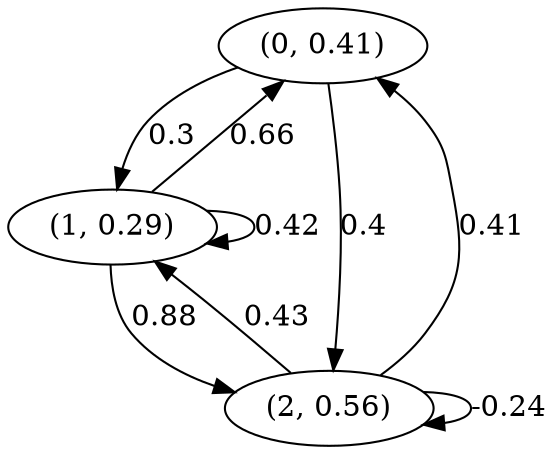 digraph {
    0 [ label = "(0, 0.41)" ]
    1 [ label = "(1, 0.29)" ]
    2 [ label = "(2, 0.56)" ]
    1 -> 1 [ label = "0.42" ]
    2 -> 2 [ label = "-0.24" ]
    1 -> 0 [ label = "0.66" ]
    2 -> 0 [ label = "0.41" ]
    0 -> 1 [ label = "0.3" ]
    2 -> 1 [ label = "0.43" ]
    0 -> 2 [ label = "0.4" ]
    1 -> 2 [ label = "0.88" ]
}

